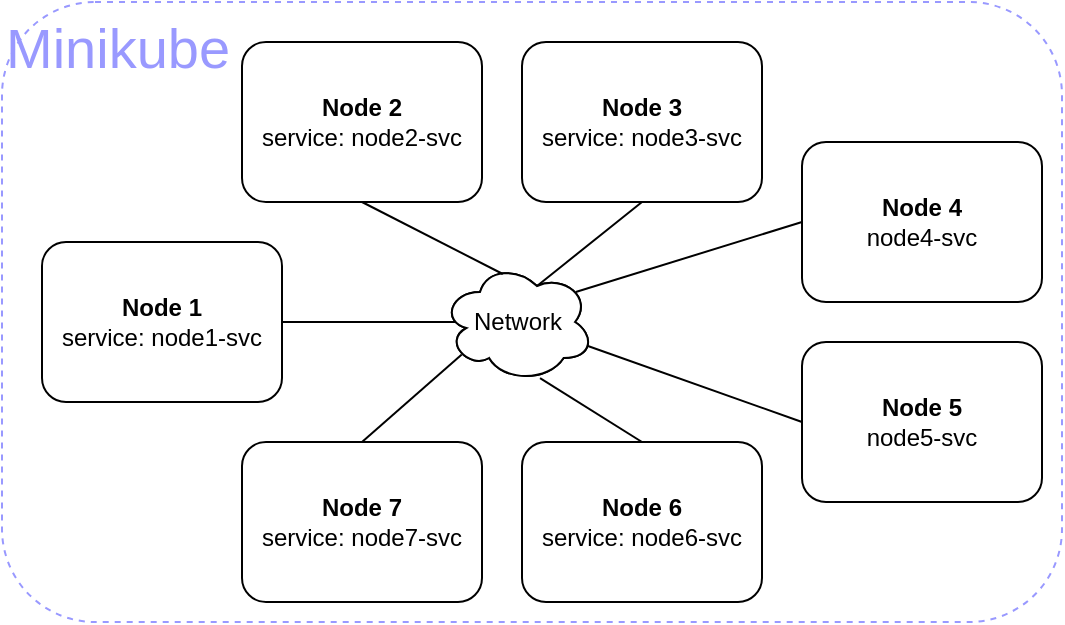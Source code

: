 <mxfile>
    <diagram id="fSJBa2DCN13VQCcSAln3" name="Topology">
        <mxGraphModel dx="1518" dy="759" grid="1" gridSize="10" guides="1" tooltips="1" connect="1" arrows="1" fold="1" page="1" pageScale="1" pageWidth="827" pageHeight="1169" math="0" shadow="0">
            <root>
                <mxCell id="54_8NOIj8Grn_kKXtI9w-0"/>
                <mxCell id="54_8NOIj8Grn_kKXtI9w-1" parent="54_8NOIj8Grn_kKXtI9w-0"/>
                <mxCell id="w2AGssiLiUdJvfOAzmTb-0" value="Minikube" style="rounded=1;whiteSpace=wrap;html=1;dashed=1;fontSize=28;fontColor=#9999FF;strokeColor=#9999FF;fillColor=none;align=left;horizontal=1;verticalAlign=top;" vertex="1" parent="54_8NOIj8Grn_kKXtI9w-1">
                    <mxGeometry x="100" y="100" width="530" height="310" as="geometry"/>
                </mxCell>
                <mxCell id="wMYIdSO50iKsA_OW4PoB-0" value="&lt;b&gt;Node 2&lt;/b&gt;&lt;br&gt;service: node2-svc" style="rounded=1;whiteSpace=wrap;html=1;" parent="54_8NOIj8Grn_kKXtI9w-1" vertex="1">
                    <mxGeometry x="220" y="120" width="120" height="80" as="geometry"/>
                </mxCell>
                <mxCell id="wMYIdSO50iKsA_OW4PoB-1" value="&lt;b&gt;Node 3&lt;/b&gt;&lt;br&gt;service: node3-svc" style="rounded=1;whiteSpace=wrap;html=1;" parent="54_8NOIj8Grn_kKXtI9w-1" vertex="1">
                    <mxGeometry x="360" y="120" width="120" height="80" as="geometry"/>
                </mxCell>
                <mxCell id="wMYIdSO50iKsA_OW4PoB-2" value="&lt;b&gt;Node 4&lt;br&gt;&lt;/b&gt;node4-svc" style="rounded=1;whiteSpace=wrap;html=1;" parent="54_8NOIj8Grn_kKXtI9w-1" vertex="1">
                    <mxGeometry x="500" y="170" width="120" height="80" as="geometry"/>
                </mxCell>
                <mxCell id="wMYIdSO50iKsA_OW4PoB-3" value="&lt;b&gt;Node 1&lt;/b&gt;&lt;br&gt;service: node1-svc" style="rounded=1;whiteSpace=wrap;html=1;" parent="54_8NOIj8Grn_kKXtI9w-1" vertex="1">
                    <mxGeometry x="120" y="220" width="120" height="80" as="geometry"/>
                </mxCell>
                <mxCell id="wMYIdSO50iKsA_OW4PoB-4" value="&lt;b&gt;Node 6&lt;/b&gt;&lt;br&gt;service: node6-svc" style="rounded=1;whiteSpace=wrap;html=1;" parent="54_8NOIj8Grn_kKXtI9w-1" vertex="1">
                    <mxGeometry x="360" y="320" width="120" height="80" as="geometry"/>
                </mxCell>
                <mxCell id="wMYIdSO50iKsA_OW4PoB-5" value="&lt;b&gt;Node 7&lt;/b&gt;&lt;br&gt;service: node7-svc" style="rounded=1;whiteSpace=wrap;html=1;" parent="54_8NOIj8Grn_kKXtI9w-1" vertex="1">
                    <mxGeometry x="220" y="320" width="120" height="80" as="geometry"/>
                </mxCell>
                <mxCell id="wMYIdSO50iKsA_OW4PoB-6" value="&lt;b&gt;Node 5&lt;/b&gt;&lt;br&gt;node5-svc" style="rounded=1;whiteSpace=wrap;html=1;" parent="54_8NOIj8Grn_kKXtI9w-1" vertex="1">
                    <mxGeometry x="500" y="270" width="120" height="80" as="geometry"/>
                </mxCell>
                <mxCell id="wMYIdSO50iKsA_OW4PoB-7" value="" style="endArrow=none;html=1;exitX=1;exitY=0.5;exitDx=0;exitDy=0;entryX=0.132;entryY=0.5;entryDx=0;entryDy=0;entryPerimeter=0;" parent="54_8NOIj8Grn_kKXtI9w-1" source="wMYIdSO50iKsA_OW4PoB-3" target="wMYIdSO50iKsA_OW4PoB-9" edge="1">
                    <mxGeometry width="50" height="50" relative="1" as="geometry">
                        <mxPoint x="340" y="280" as="sourcePoint"/>
                        <mxPoint x="360" y="260" as="targetPoint"/>
                    </mxGeometry>
                </mxCell>
                <mxCell id="wMYIdSO50iKsA_OW4PoB-8" value="" style="ellipse;shape=cloud;whiteSpace=wrap;html=1;" parent="54_8NOIj8Grn_kKXtI9w-1" vertex="1">
                    <mxGeometry x="320" y="230" width="76" height="60" as="geometry"/>
                </mxCell>
                <mxCell id="wMYIdSO50iKsA_OW4PoB-9" value="Network" style="ellipse;shape=cloud;whiteSpace=wrap;html=1;" parent="54_8NOIj8Grn_kKXtI9w-1" vertex="1">
                    <mxGeometry x="320" y="230" width="76" height="60" as="geometry"/>
                </mxCell>
                <mxCell id="wMYIdSO50iKsA_OW4PoB-10" value="" style="endArrow=none;html=1;exitX=0.5;exitY=1;exitDx=0;exitDy=0;entryX=0.4;entryY=0.1;entryDx=0;entryDy=0;entryPerimeter=0;" parent="54_8NOIj8Grn_kKXtI9w-1" source="wMYIdSO50iKsA_OW4PoB-0" target="wMYIdSO50iKsA_OW4PoB-9" edge="1">
                    <mxGeometry width="50" height="50" relative="1" as="geometry">
                        <mxPoint x="220" y="270" as="sourcePoint"/>
                        <mxPoint x="340.032" y="270" as="targetPoint"/>
                    </mxGeometry>
                </mxCell>
                <mxCell id="wMYIdSO50iKsA_OW4PoB-11" value="" style="endArrow=none;html=1;exitX=0.5;exitY=1;exitDx=0;exitDy=0;entryX=0.625;entryY=0.2;entryDx=0;entryDy=0;entryPerimeter=0;" parent="54_8NOIj8Grn_kKXtI9w-1" source="wMYIdSO50iKsA_OW4PoB-1" target="wMYIdSO50iKsA_OW4PoB-9" edge="1">
                    <mxGeometry width="50" height="50" relative="1" as="geometry">
                        <mxPoint x="290" y="210" as="sourcePoint"/>
                        <mxPoint x="360.4" y="246" as="targetPoint"/>
                    </mxGeometry>
                </mxCell>
                <mxCell id="wMYIdSO50iKsA_OW4PoB-12" value="" style="endArrow=none;html=1;exitX=0;exitY=0.5;exitDx=0;exitDy=0;entryX=0.88;entryY=0.25;entryDx=0;entryDy=0;entryPerimeter=0;" parent="54_8NOIj8Grn_kKXtI9w-1" source="wMYIdSO50iKsA_OW4PoB-2" target="wMYIdSO50iKsA_OW4PoB-9" edge="1">
                    <mxGeometry width="50" height="50" relative="1" as="geometry">
                        <mxPoint x="300" y="220" as="sourcePoint"/>
                        <mxPoint x="370.4" y="256" as="targetPoint"/>
                    </mxGeometry>
                </mxCell>
                <mxCell id="wMYIdSO50iKsA_OW4PoB-13" value="" style="endArrow=none;html=1;exitX=0.96;exitY=0.7;exitDx=0;exitDy=0;entryX=0;entryY=0.5;entryDx=0;entryDy=0;exitPerimeter=0;" parent="54_8NOIj8Grn_kKXtI9w-1" source="wMYIdSO50iKsA_OW4PoB-9" target="wMYIdSO50iKsA_OW4PoB-6" edge="1">
                    <mxGeometry width="50" height="50" relative="1" as="geometry">
                        <mxPoint x="310" y="230" as="sourcePoint"/>
                        <mxPoint x="380.4" y="266" as="targetPoint"/>
                    </mxGeometry>
                </mxCell>
                <mxCell id="wMYIdSO50iKsA_OW4PoB-14" value="" style="endArrow=none;html=1;exitX=0.645;exitY=0.967;exitDx=0;exitDy=0;entryX=0.5;entryY=0;entryDx=0;entryDy=0;exitPerimeter=0;" parent="54_8NOIj8Grn_kKXtI9w-1" source="wMYIdSO50iKsA_OW4PoB-9" target="wMYIdSO50iKsA_OW4PoB-4" edge="1">
                    <mxGeometry width="50" height="50" relative="1" as="geometry">
                        <mxPoint x="320" y="240" as="sourcePoint"/>
                        <mxPoint x="390.4" y="276" as="targetPoint"/>
                    </mxGeometry>
                </mxCell>
                <mxCell id="wMYIdSO50iKsA_OW4PoB-15" value="" style="endArrow=none;html=1;exitX=0.5;exitY=0;exitDx=0;exitDy=0;entryX=0.13;entryY=0.77;entryDx=0;entryDy=0;entryPerimeter=0;" parent="54_8NOIj8Grn_kKXtI9w-1" source="wMYIdSO50iKsA_OW4PoB-5" target="wMYIdSO50iKsA_OW4PoB-9" edge="1">
                    <mxGeometry width="50" height="50" relative="1" as="geometry">
                        <mxPoint x="330" y="250" as="sourcePoint"/>
                        <mxPoint x="400.4" y="286" as="targetPoint"/>
                    </mxGeometry>
                </mxCell>
            </root>
        </mxGraphModel>
    </diagram>
    <diagram id="ZVVcoNiWdb-AS37DR1mb" name="sd-bully-algorithm">
        <mxGraphModel dx="1265" dy="633" grid="1" gridSize="10" guides="1" tooltips="1" connect="1" arrows="1" fold="1" page="1" pageScale="1" pageWidth="827" pageHeight="1169" math="0" shadow="0">
            <root>
                <mxCell id="tVD1N4Qqr4z1z97VaCkm-0"/>
                <mxCell id="tVD1N4Qqr4z1z97VaCkm-1" parent="tVD1N4Qqr4z1z97VaCkm-0"/>
                <mxCell id="wWLBKbG6VyMi7MR1NPG4-32" value="" style="rounded=0;whiteSpace=wrap;html=1;dashed=1;fillColor=none;strokeColor=#80FF00;" vertex="1" parent="tVD1N4Qqr4z1z97VaCkm-1">
                    <mxGeometry x="60" y="220" width="389" height="480" as="geometry"/>
                </mxCell>
                <mxCell id="wWLBKbG6VyMi7MR1NPG4-33" value="" style="rounded=0;whiteSpace=wrap;html=1;dashed=1;fillColor=none;strokeColor=#FF0000;" vertex="1" parent="tVD1N4Qqr4z1z97VaCkm-1">
                    <mxGeometry x="60" y="710" width="389" height="100" as="geometry"/>
                </mxCell>
                <mxCell id="Q5o3ROMhiJqNU9JtYwvV-1" value=":Node 1" style="shape=umlLifeline;perimeter=lifelinePerimeter;whiteSpace=wrap;html=1;container=1;collapsible=0;recursiveResize=0;outlineConnect=0;" parent="tVD1N4Qqr4z1z97VaCkm-1" vertex="1">
                    <mxGeometry x="60" y="160" width="120" height="660" as="geometry"/>
                </mxCell>
                <mxCell id="Q5o3ROMhiJqNU9JtYwvV-6" value="state:&amp;nbsp; normal" style="text;html=1;strokeColor=none;fillColor=none;align=center;verticalAlign=middle;whiteSpace=wrap;rounded=0;" parent="Q5o3ROMhiJqNU9JtYwvV-1" vertex="1">
                    <mxGeometry x="20" y="60" width="90" height="30" as="geometry"/>
                </mxCell>
                <mxCell id="Q5o3ROMhiJqNU9JtYwvV-17" value="" style="endArrow=classic;html=1;" parent="Q5o3ROMhiJqNU9JtYwvV-1" edge="1">
                    <mxGeometry width="50" height="50" relative="1" as="geometry">
                        <mxPoint x="60" y="168" as="sourcePoint"/>
                        <mxPoint x="189.5" y="168" as="targetPoint"/>
                    </mxGeometry>
                </mxCell>
                <mxCell id="Q5o3ROMhiJqNU9JtYwvV-18" value="Election" style="edgeLabel;html=1;align=center;verticalAlign=middle;resizable=0;points=[];" parent="Q5o3ROMhiJqNU9JtYwvV-17" vertex="1" connectable="0">
                    <mxGeometry x="-0.45" y="-2" relative="1" as="geometry">
                        <mxPoint x="29" y="-9" as="offset"/>
                    </mxGeometry>
                </mxCell>
                <mxCell id="wWLBKbG6VyMi7MR1NPG4-25" value="state:&amp;nbsp; reorganizing" style="text;html=1;strokeColor=none;fillColor=none;align=center;verticalAlign=middle;whiteSpace=wrap;rounded=0;" vertex="1" parent="Q5o3ROMhiJqNU9JtYwvV-1">
                    <mxGeometry x="22" y="425" width="110" height="30" as="geometry"/>
                </mxCell>
                <mxCell id="wWLBKbG6VyMi7MR1NPG4-30" value="" style="endArrow=classic;html=1;" edge="1" parent="Q5o3ROMhiJqNU9JtYwvV-1">
                    <mxGeometry width="50" height="50" relative="1" as="geometry">
                        <mxPoint x="60" y="566.0" as="sourcePoint"/>
                        <mxPoint x="329.5" y="566" as="targetPoint"/>
                    </mxGeometry>
                </mxCell>
                <mxCell id="wWLBKbG6VyMi7MR1NPG4-31" value="AreYouThere" style="edgeLabel;html=1;align=center;verticalAlign=middle;resizable=0;points=[];" vertex="1" connectable="0" parent="wWLBKbG6VyMi7MR1NPG4-30">
                    <mxGeometry x="-0.45" y="-2" relative="1" as="geometry">
                        <mxPoint x="60" y="-9" as="offset"/>
                    </mxGeometry>
                </mxCell>
                <mxCell id="Q5o3ROMhiJqNU9JtYwvV-2" value=":Node 2" style="shape=umlLifeline;perimeter=lifelinePerimeter;whiteSpace=wrap;html=1;container=1;collapsible=0;recursiveResize=0;outlineConnect=0;" parent="tVD1N4Qqr4z1z97VaCkm-1" vertex="1">
                    <mxGeometry x="200" y="160" width="107.5" height="660" as="geometry"/>
                </mxCell>
                <mxCell id="Q5o3ROMhiJqNU9JtYwvV-7" value="state:&amp;nbsp; normal" style="text;html=1;strokeColor=none;fillColor=none;align=center;verticalAlign=middle;whiteSpace=wrap;rounded=0;" parent="Q5o3ROMhiJqNU9JtYwvV-2" vertex="1">
                    <mxGeometry x="5" y="60" width="90" height="30" as="geometry"/>
                </mxCell>
                <mxCell id="Q5o3ROMhiJqNU9JtYwvV-21" value="" style="endArrow=classic;html=1;" parent="Q5o3ROMhiJqNU9JtYwvV-2" edge="1">
                    <mxGeometry width="50" height="50" relative="1" as="geometry">
                        <mxPoint x="50" y="187" as="sourcePoint"/>
                        <mxPoint x="189.5" y="187" as="targetPoint"/>
                    </mxGeometry>
                </mxCell>
                <mxCell id="Q5o3ROMhiJqNU9JtYwvV-22" value="AreYouThere" style="edgeLabel;html=1;align=center;verticalAlign=middle;resizable=0;points=[];" parent="Q5o3ROMhiJqNU9JtYwvV-21" vertex="1" connectable="0">
                    <mxGeometry x="-0.45" y="-2" relative="1" as="geometry">
                        <mxPoint x="29" y="-9" as="offset"/>
                    </mxGeometry>
                </mxCell>
                <mxCell id="wWLBKbG6VyMi7MR1NPG4-0" value="" style="endArrow=none;html=1;startArrow=classic;startFill=1;" edge="1" parent="Q5o3ROMhiJqNU9JtYwvV-2">
                    <mxGeometry width="50" height="50" relative="1" as="geometry">
                        <mxPoint x="-80.19" y="339.0" as="sourcePoint"/>
                        <mxPoint x="191.5" y="339.0" as="targetPoint"/>
                    </mxGeometry>
                </mxCell>
                <mxCell id="wWLBKbG6VyMi7MR1NPG4-1" value="halt" style="edgeLabel;html=1;align=center;verticalAlign=middle;resizable=0;points=[];" vertex="1" connectable="0" parent="wWLBKbG6VyMi7MR1NPG4-0">
                    <mxGeometry x="-0.364" y="-1" relative="1" as="geometry">
                        <mxPoint x="43" y="-12" as="offset"/>
                    </mxGeometry>
                </mxCell>
                <mxCell id="wWLBKbG6VyMi7MR1NPG4-24" value="state:&amp;nbsp; reorganizing" style="text;html=1;strokeColor=none;fillColor=none;align=center;verticalAlign=middle;whiteSpace=wrap;rounded=0;" vertex="1" parent="Q5o3ROMhiJqNU9JtYwvV-2">
                    <mxGeometry x="-5" y="425" width="110" height="30" as="geometry"/>
                </mxCell>
                <mxCell id="wWLBKbG6VyMi7MR1NPG4-28" value="state:&amp;nbsp; normal" style="text;html=1;strokeColor=none;fillColor=none;align=center;verticalAlign=middle;whiteSpace=wrap;rounded=0;" vertex="1" parent="Q5o3ROMhiJqNU9JtYwvV-2">
                    <mxGeometry x="-2.5" y="510" width="110" height="30" as="geometry"/>
                </mxCell>
                <mxCell id="Q5o3ROMhiJqNU9JtYwvV-3" value=":Node 3" style="shape=umlLifeline;perimeter=lifelinePerimeter;whiteSpace=wrap;html=1;container=1;collapsible=0;recursiveResize=0;outlineConnect=0;" parent="tVD1N4Qqr4z1z97VaCkm-1" vertex="1">
                    <mxGeometry x="340" y="160" width="100" height="660" as="geometry"/>
                </mxCell>
                <mxCell id="Q5o3ROMhiJqNU9JtYwvV-8" value="state:&amp;nbsp; normal" style="text;html=1;strokeColor=none;fillColor=none;align=center;verticalAlign=middle;whiteSpace=wrap;rounded=0;" parent="Q5o3ROMhiJqNU9JtYwvV-3" vertex="1">
                    <mxGeometry y="60" width="90" height="30" as="geometry"/>
                </mxCell>
                <mxCell id="Q5o3ROMhiJqNU9JtYwvV-30" value="state:&amp;nbsp; election" style="text;html=1;strokeColor=none;fillColor=none;align=center;verticalAlign=middle;whiteSpace=wrap;rounded=0;" parent="Q5o3ROMhiJqNU9JtYwvV-3" vertex="1">
                    <mxGeometry y="240" width="90" height="30" as="geometry"/>
                </mxCell>
                <mxCell id="wWLBKbG6VyMi7MR1NPG4-29" value="state:&amp;nbsp; normal" style="text;html=1;strokeColor=none;fillColor=none;align=center;verticalAlign=middle;whiteSpace=wrap;rounded=0;" vertex="1" parent="Q5o3ROMhiJqNU9JtYwvV-3">
                    <mxGeometry x="-10" y="510" width="110" height="30" as="geometry"/>
                </mxCell>
                <mxCell id="Q5o3ROMhiJqNU9JtYwvV-4" value="" style="endArrow=classic;html=1;" parent="tVD1N4Qqr4z1z97VaCkm-1" edge="1">
                    <mxGeometry width="50" height="50" relative="1" as="geometry">
                        <mxPoint x="120" y="277" as="sourcePoint"/>
                        <mxPoint x="249.5" y="277" as="targetPoint"/>
                    </mxGeometry>
                </mxCell>
                <mxCell id="Q5o3ROMhiJqNU9JtYwvV-9" value="AreYouThere" style="edgeLabel;html=1;align=center;verticalAlign=middle;resizable=0;points=[];" parent="Q5o3ROMhiJqNU9JtYwvV-4" vertex="1" connectable="0">
                    <mxGeometry x="-0.45" y="-2" relative="1" as="geometry">
                        <mxPoint x="29" y="-9" as="offset"/>
                    </mxGeometry>
                </mxCell>
                <mxCell id="Q5o3ROMhiJqNU9JtYwvV-11" value="" style="endArrow=none;dashed=1;html=1;startArrow=classic;startFill=1;" parent="tVD1N4Qqr4z1z97VaCkm-1" edge="1">
                    <mxGeometry width="50" height="50" relative="1" as="geometry">
                        <mxPoint x="120" y="301" as="sourcePoint"/>
                        <mxPoint x="250" y="301" as="targetPoint"/>
                    </mxGeometry>
                </mxCell>
                <mxCell id="Q5o3ROMhiJqNU9JtYwvV-12" value=": 200" style="edgeLabel;html=1;align=center;verticalAlign=middle;resizable=0;points=[];" parent="Q5o3ROMhiJqNU9JtYwvV-11" vertex="1" connectable="0">
                    <mxGeometry x="-0.364" y="-1" relative="1" as="geometry">
                        <mxPoint x="23" y="-12" as="offset"/>
                    </mxGeometry>
                </mxCell>
                <mxCell id="Q5o3ROMhiJqNU9JtYwvV-26" value="" style="endArrow=none;dashed=1;html=1;startArrow=classic;startFill=1;" parent="tVD1N4Qqr4z1z97VaCkm-1" target="Q5o3ROMhiJqNU9JtYwvV-3" edge="1">
                    <mxGeometry width="50" height="50" relative="1" as="geometry">
                        <mxPoint x="248" y="370" as="sourcePoint"/>
                        <mxPoint x="378" y="370" as="targetPoint"/>
                    </mxGeometry>
                </mxCell>
                <mxCell id="Q5o3ROMhiJqNU9JtYwvV-27" value=": 200" style="edgeLabel;html=1;align=center;verticalAlign=middle;resizable=0;points=[];" parent="Q5o3ROMhiJqNU9JtYwvV-26" vertex="1" connectable="0">
                    <mxGeometry x="-0.364" y="-1" relative="1" as="geometry">
                        <mxPoint x="23" y="-12" as="offset"/>
                    </mxGeometry>
                </mxCell>
                <mxCell id="Q5o3ROMhiJqNU9JtYwvV-28" value="" style="endArrow=classic;html=1;" parent="tVD1N4Qqr4z1z97VaCkm-1" edge="1">
                    <mxGeometry width="50" height="50" relative="1" as="geometry">
                        <mxPoint x="251" y="390" as="sourcePoint"/>
                        <mxPoint x="390.5" y="390" as="targetPoint"/>
                    </mxGeometry>
                </mxCell>
                <mxCell id="Q5o3ROMhiJqNU9JtYwvV-29" value="Election" style="edgeLabel;html=1;align=center;verticalAlign=middle;resizable=0;points=[];" parent="Q5o3ROMhiJqNU9JtYwvV-28" vertex="1" connectable="0">
                    <mxGeometry x="-0.45" y="-2" relative="1" as="geometry">
                        <mxPoint x="29" y="-9" as="offset"/>
                    </mxGeometry>
                </mxCell>
                <mxCell id="Q5o3ROMhiJqNU9JtYwvV-31" value="" style="endArrow=none;html=1;startArrow=classic;startFill=1;" parent="tVD1N4Qqr4z1z97VaCkm-1" edge="1">
                    <mxGeometry width="50" height="50" relative="1" as="geometry">
                        <mxPoint x="249" y="443" as="sourcePoint"/>
                        <mxPoint x="390.5" y="443" as="targetPoint"/>
                    </mxGeometry>
                </mxCell>
                <mxCell id="Q5o3ROMhiJqNU9JtYwvV-32" value="halt" style="edgeLabel;html=1;align=center;verticalAlign=middle;resizable=0;points=[];" parent="Q5o3ROMhiJqNU9JtYwvV-31" vertex="1" connectable="0">
                    <mxGeometry x="-0.364" y="-1" relative="1" as="geometry">
                        <mxPoint x="23" y="-12" as="offset"/>
                    </mxGeometry>
                </mxCell>
                <mxCell id="wWLBKbG6VyMi7MR1NPG4-2" value="state:&amp;nbsp; election" style="text;html=1;strokeColor=none;fillColor=none;align=center;verticalAlign=middle;whiteSpace=wrap;rounded=0;" vertex="1" parent="tVD1N4Qqr4z1z97VaCkm-1">
                    <mxGeometry x="205" y="448" width="90" height="30" as="geometry"/>
                </mxCell>
                <mxCell id="wWLBKbG6VyMi7MR1NPG4-3" value="state:&amp;nbsp; election" style="text;html=1;strokeColor=none;fillColor=none;align=center;verticalAlign=middle;whiteSpace=wrap;rounded=0;" vertex="1" parent="tVD1N4Qqr4z1z97VaCkm-1">
                    <mxGeometry x="81" y="505" width="90" height="30" as="geometry"/>
                </mxCell>
                <mxCell id="wWLBKbG6VyMi7MR1NPG4-4" value="state:&amp;nbsp; reorganizing" style="text;html=1;strokeColor=none;fillColor=none;align=center;verticalAlign=middle;whiteSpace=wrap;rounded=0;" vertex="1" parent="tVD1N4Qqr4z1z97VaCkm-1">
                    <mxGeometry x="339" y="503" width="110" height="30" as="geometry"/>
                </mxCell>
                <mxCell id="wWLBKbG6VyMi7MR1NPG4-16" value="" style="endArrow=none;html=1;startArrow=classic;startFill=1;" edge="1" parent="tVD1N4Qqr4z1z97VaCkm-1">
                    <mxGeometry width="50" height="50" relative="1" as="geometry">
                        <mxPoint x="248" y="550.0" as="sourcePoint"/>
                        <mxPoint x="389.5" y="550.0" as="targetPoint"/>
                    </mxGeometry>
                </mxCell>
                <mxCell id="wWLBKbG6VyMi7MR1NPG4-17" value="NewCoordinator" style="edgeLabel;html=1;align=center;verticalAlign=middle;resizable=0;points=[];" vertex="1" connectable="0" parent="wWLBKbG6VyMi7MR1NPG4-16">
                    <mxGeometry x="-0.364" y="-1" relative="1" as="geometry">
                        <mxPoint x="23" y="-12" as="offset"/>
                    </mxGeometry>
                </mxCell>
                <mxCell id="wWLBKbG6VyMi7MR1NPG4-18" value="" style="endArrow=none;html=1;startArrow=classic;startFill=1;" edge="1" parent="tVD1N4Qqr4z1z97VaCkm-1">
                    <mxGeometry width="50" height="50" relative="1" as="geometry">
                        <mxPoint x="120.81" y="578.0" as="sourcePoint"/>
                        <mxPoint x="392.5" y="578.0" as="targetPoint"/>
                    </mxGeometry>
                </mxCell>
                <mxCell id="wWLBKbG6VyMi7MR1NPG4-19" value="NewCoordinator" style="edgeLabel;html=1;align=center;verticalAlign=middle;resizable=0;points=[];" vertex="1" connectable="0" parent="wWLBKbG6VyMi7MR1NPG4-18">
                    <mxGeometry x="-0.364" y="-1" relative="1" as="geometry">
                        <mxPoint x="43" y="-12" as="offset"/>
                    </mxGeometry>
                </mxCell>
                <mxCell id="wWLBKbG6VyMi7MR1NPG4-20" value="" style="endArrow=none;html=1;startArrow=classic;startFill=1;" edge="1" parent="tVD1N4Qqr4z1z97VaCkm-1">
                    <mxGeometry width="50" height="50" relative="1" as="geometry">
                        <mxPoint x="247.19" y="632" as="sourcePoint"/>
                        <mxPoint x="388.69" y="632" as="targetPoint"/>
                    </mxGeometry>
                </mxCell>
                <mxCell id="wWLBKbG6VyMi7MR1NPG4-21" value="ready" style="edgeLabel;html=1;align=center;verticalAlign=middle;resizable=0;points=[];" vertex="1" connectable="0" parent="wWLBKbG6VyMi7MR1NPG4-20">
                    <mxGeometry x="-0.364" y="-1" relative="1" as="geometry">
                        <mxPoint x="23" y="-12" as="offset"/>
                    </mxGeometry>
                </mxCell>
                <mxCell id="wWLBKbG6VyMi7MR1NPG4-22" value="" style="endArrow=none;html=1;startArrow=classic;startFill=1;" edge="1" parent="tVD1N4Qqr4z1z97VaCkm-1">
                    <mxGeometry width="50" height="50" relative="1" as="geometry">
                        <mxPoint x="120.0" y="660" as="sourcePoint"/>
                        <mxPoint x="391.69" y="660" as="targetPoint"/>
                    </mxGeometry>
                </mxCell>
                <mxCell id="wWLBKbG6VyMi7MR1NPG4-23" value="ready" style="edgeLabel;html=1;align=center;verticalAlign=middle;resizable=0;points=[];" vertex="1" connectable="0" parent="wWLBKbG6VyMi7MR1NPG4-22">
                    <mxGeometry x="-0.364" y="-1" relative="1" as="geometry">
                        <mxPoint x="43" y="-12" as="offset"/>
                    </mxGeometry>
                </mxCell>
                <mxCell id="wWLBKbG6VyMi7MR1NPG4-26" value="state:&amp;nbsp; normal" style="text;html=1;strokeColor=none;fillColor=none;align=center;verticalAlign=middle;whiteSpace=wrap;rounded=0;" vertex="1" parent="tVD1N4Qqr4z1z97VaCkm-1">
                    <mxGeometry x="72" y="670" width="110" height="30" as="geometry"/>
                </mxCell>
                <mxCell id="wWLBKbG6VyMi7MR1NPG4-34" value="" style="endArrow=none;dashed=1;html=1;startArrow=classic;startFill=1;" edge="1" parent="tVD1N4Qqr4z1z97VaCkm-1">
                    <mxGeometry width="50" height="50" relative="1" as="geometry">
                        <mxPoint x="121" y="749" as="sourcePoint"/>
                        <mxPoint x="389.5" y="749" as="targetPoint"/>
                    </mxGeometry>
                </mxCell>
                <mxCell id="wWLBKbG6VyMi7MR1NPG4-35" value=": 200" style="edgeLabel;html=1;align=center;verticalAlign=middle;resizable=0;points=[];" vertex="1" connectable="0" parent="wWLBKbG6VyMi7MR1NPG4-34">
                    <mxGeometry x="-0.364" y="-1" relative="1" as="geometry">
                        <mxPoint x="43" y="-11" as="offset"/>
                    </mxGeometry>
                </mxCell>
                <mxCell id="wWLBKbG6VyMi7MR1NPG4-36" value="" style="endArrow=classic;html=1;" edge="1" parent="tVD1N4Qqr4z1z97VaCkm-1">
                    <mxGeometry width="50" height="50" relative="1" as="geometry">
                        <mxPoint x="122" y="769" as="sourcePoint"/>
                        <mxPoint x="391.5" y="769" as="targetPoint"/>
                    </mxGeometry>
                </mxCell>
                <mxCell id="wWLBKbG6VyMi7MR1NPG4-37" value="Election" style="edgeLabel;html=1;align=center;verticalAlign=middle;resizable=0;points=[];" vertex="1" connectable="0" parent="wWLBKbG6VyMi7MR1NPG4-36">
                    <mxGeometry x="-0.45" y="-2" relative="1" as="geometry">
                        <mxPoint x="60" y="-9" as="offset"/>
                    </mxGeometry>
                </mxCell>
                <mxCell id="wWLBKbG6VyMi7MR1NPG4-38" value="&lt;font color=&quot;#cc0000&quot; size=&quot;1&quot;&gt;&lt;b style=&quot;font-size: 28px&quot;&gt;...&lt;/b&gt;&lt;/font&gt;" style="text;html=1;strokeColor=none;fillColor=none;align=center;verticalAlign=middle;whiteSpace=wrap;rounded=0;dashed=1;" vertex="1" parent="tVD1N4Qqr4z1z97VaCkm-1">
                    <mxGeometry x="224.5" y="770" width="60" height="30" as="geometry"/>
                </mxCell>
            </root>
        </mxGraphModel>
    </diagram>
    <diagram id="AnZ576mbxlsEy8LN79hI" name="extended-bully-algorithm">
        <mxGraphModel dx="1518" dy="759" grid="1" gridSize="10" guides="1" tooltips="1" connect="1" arrows="1" fold="1" page="1" pageScale="1" pageWidth="827" pageHeight="1169" math="0" shadow="0">
            <root>
                <mxCell id="i4y8dqKGQGeBQtjlfL8C-0"/>
                <mxCell id="i4y8dqKGQGeBQtjlfL8C-1" parent="i4y8dqKGQGeBQtjlfL8C-0"/>
                <mxCell id="i4y8dqKGQGeBQtjlfL8C-4" value=":Node 1" style="shape=umlLifeline;perimeter=lifelinePerimeter;whiteSpace=wrap;html=1;container=1;collapsible=0;recursiveResize=0;outlineConnect=0;" vertex="1" parent="i4y8dqKGQGeBQtjlfL8C-1">
                    <mxGeometry x="60" y="160" width="120" height="350" as="geometry"/>
                </mxCell>
                <mxCell id="i4y8dqKGQGeBQtjlfL8C-5" value="electionFlag: true" style="text;html=1;strokeColor=none;fillColor=none;align=center;verticalAlign=middle;whiteSpace=wrap;rounded=0;" vertex="1" parent="i4y8dqKGQGeBQtjlfL8C-4">
                    <mxGeometry x="10" y="59" width="100" height="30" as="geometry"/>
                </mxCell>
                <mxCell id="i4y8dqKGQGeBQtjlfL8C-11" value=":Node 2" style="shape=umlLifeline;perimeter=lifelinePerimeter;whiteSpace=wrap;html=1;container=1;collapsible=0;recursiveResize=0;outlineConnect=0;" vertex="1" parent="i4y8dqKGQGeBQtjlfL8C-1">
                    <mxGeometry x="200" y="160" width="107.5" height="350" as="geometry"/>
                </mxCell>
                <mxCell id="i4y8dqKGQGeBQtjlfL8C-13" value="" style="endArrow=classic;html=1;" edge="1" parent="i4y8dqKGQGeBQtjlfL8C-11">
                    <mxGeometry width="50" height="50" relative="1" as="geometry">
                        <mxPoint x="-80.5" y="163" as="sourcePoint"/>
                        <mxPoint x="189.5" y="163" as="targetPoint"/>
                    </mxGeometry>
                </mxCell>
                <mxCell id="i4y8dqKGQGeBQtjlfL8C-14" value="startElection" style="edgeLabel;html=1;align=center;verticalAlign=middle;resizable=0;points=[];" vertex="1" connectable="0" parent="i4y8dqKGQGeBQtjlfL8C-13">
                    <mxGeometry x="-0.45" y="-2" relative="1" as="geometry">
                        <mxPoint x="62" y="-9" as="offset"/>
                    </mxGeometry>
                </mxCell>
                <mxCell id="i4y8dqKGQGeBQtjlfL8C-50" value="electionFlag: false" style="text;html=1;strokeColor=none;fillColor=none;align=center;verticalAlign=middle;whiteSpace=wrap;rounded=0;" vertex="1" parent="i4y8dqKGQGeBQtjlfL8C-11">
                    <mxGeometry x="7.5" y="60" width="100" height="30" as="geometry"/>
                </mxCell>
                <mxCell id="i4y8dqKGQGeBQtjlfL8C-19" value=":Node 3" style="shape=umlLifeline;perimeter=lifelinePerimeter;whiteSpace=wrap;html=1;container=1;collapsible=0;recursiveResize=0;outlineConnect=0;" vertex="1" parent="i4y8dqKGQGeBQtjlfL8C-1">
                    <mxGeometry x="340" y="160" width="100" height="350" as="geometry"/>
                </mxCell>
                <mxCell id="i4y8dqKGQGeBQtjlfL8C-51" value="electionFlag: false" style="text;html=1;strokeColor=none;fillColor=none;align=center;verticalAlign=middle;whiteSpace=wrap;rounded=0;" vertex="1" parent="i4y8dqKGQGeBQtjlfL8C-19">
                    <mxGeometry y="60" width="100" height="30" as="geometry"/>
                </mxCell>
                <mxCell id="i4y8dqKGQGeBQtjlfL8C-23" value="" style="endArrow=classic;html=1;" edge="1" parent="i4y8dqKGQGeBQtjlfL8C-1">
                    <mxGeometry width="50" height="50" relative="1" as="geometry">
                        <mxPoint x="120" y="277" as="sourcePoint"/>
                        <mxPoint x="249.5" y="277" as="targetPoint"/>
                    </mxGeometry>
                </mxCell>
                <mxCell id="i4y8dqKGQGeBQtjlfL8C-24" value="startElection" style="edgeLabel;html=1;align=center;verticalAlign=middle;resizable=0;points=[];" vertex="1" connectable="0" parent="i4y8dqKGQGeBQtjlfL8C-23">
                    <mxGeometry x="-0.45" y="-2" relative="1" as="geometry">
                        <mxPoint x="29" y="-9" as="offset"/>
                    </mxGeometry>
                </mxCell>
                <mxCell id="i4y8dqKGQGeBQtjlfL8C-25" value="" style="endArrow=none;dashed=1;html=1;startArrow=classic;startFill=1;" edge="1" parent="i4y8dqKGQGeBQtjlfL8C-1">
                    <mxGeometry width="50" height="50" relative="1" as="geometry">
                        <mxPoint x="120" y="301" as="sourcePoint"/>
                        <mxPoint x="250" y="301" as="targetPoint"/>
                    </mxGeometry>
                </mxCell>
                <mxCell id="i4y8dqKGQGeBQtjlfL8C-26" value=": 200" style="edgeLabel;html=1;align=center;verticalAlign=middle;resizable=0;points=[];" vertex="1" connectable="0" parent="i4y8dqKGQGeBQtjlfL8C-25">
                    <mxGeometry x="-0.364" y="-1" relative="1" as="geometry">
                        <mxPoint x="23" y="-12" as="offset"/>
                    </mxGeometry>
                </mxCell>
                <mxCell id="i4y8dqKGQGeBQtjlfL8C-27" value="" style="endArrow=none;dashed=1;html=1;startArrow=classic;startFill=1;" edge="1" parent="i4y8dqKGQGeBQtjlfL8C-1">
                    <mxGeometry width="50" height="50" relative="1" as="geometry">
                        <mxPoint x="119.5" y="349" as="sourcePoint"/>
                        <mxPoint x="389.5" y="349" as="targetPoint"/>
                    </mxGeometry>
                </mxCell>
                <mxCell id="i4y8dqKGQGeBQtjlfL8C-28" value=": 200" style="edgeLabel;html=1;align=center;verticalAlign=middle;resizable=0;points=[];" vertex="1" connectable="0" parent="i4y8dqKGQGeBQtjlfL8C-27">
                    <mxGeometry x="-0.364" y="-1" relative="1" as="geometry">
                        <mxPoint x="23" y="-12" as="offset"/>
                    </mxGeometry>
                </mxCell>
                <mxCell id="i4y8dqKGQGeBQtjlfL8C-36" value="" style="endArrow=none;html=1;startArrow=classic;startFill=1;" edge="1" parent="i4y8dqKGQGeBQtjlfL8C-1">
                    <mxGeometry width="50" height="50" relative="1" as="geometry">
                        <mxPoint x="249" y="434" as="sourcePoint"/>
                        <mxPoint x="390.5" y="434" as="targetPoint"/>
                    </mxGeometry>
                </mxCell>
                <mxCell id="i4y8dqKGQGeBQtjlfL8C-37" value="NewCoordinator" style="edgeLabel;html=1;align=center;verticalAlign=middle;resizable=0;points=[];" vertex="1" connectable="0" parent="i4y8dqKGQGeBQtjlfL8C-36">
                    <mxGeometry x="-0.364" y="-1" relative="1" as="geometry">
                        <mxPoint x="23" y="-12" as="offset"/>
                    </mxGeometry>
                </mxCell>
                <mxCell id="i4y8dqKGQGeBQtjlfL8C-38" value="" style="endArrow=none;html=1;startArrow=classic;startFill=1;" edge="1" parent="i4y8dqKGQGeBQtjlfL8C-1">
                    <mxGeometry width="50" height="50" relative="1" as="geometry">
                        <mxPoint x="121.81" y="462" as="sourcePoint"/>
                        <mxPoint x="393.5" y="462" as="targetPoint"/>
                    </mxGeometry>
                </mxCell>
                <mxCell id="i4y8dqKGQGeBQtjlfL8C-39" value="NewCoordinator" style="edgeLabel;html=1;align=center;verticalAlign=middle;resizable=0;points=[];" vertex="1" connectable="0" parent="i4y8dqKGQGeBQtjlfL8C-38">
                    <mxGeometry x="-0.364" y="-1" relative="1" as="geometry">
                        <mxPoint x="43" y="-12" as="offset"/>
                    </mxGeometry>
                </mxCell>
                <mxCell id="i4y8dqKGQGeBQtjlfL8C-54" value="" style="endArrow=classic;html=1;" edge="1" parent="i4y8dqKGQGeBQtjlfL8C-1">
                    <mxGeometry width="50" height="50" relative="1" as="geometry">
                        <mxPoint x="120.5" y="406" as="sourcePoint"/>
                        <mxPoint x="390.5" y="406" as="targetPoint"/>
                    </mxGeometry>
                </mxCell>
                <mxCell id="i4y8dqKGQGeBQtjlfL8C-55" value="takeOver" style="edgeLabel;html=1;align=center;verticalAlign=middle;resizable=0;points=[];" vertex="1" connectable="0" parent="i4y8dqKGQGeBQtjlfL8C-54">
                    <mxGeometry x="-0.45" y="-2" relative="1" as="geometry">
                        <mxPoint x="57" y="-9" as="offset"/>
                    </mxGeometry>
                </mxCell>
                <mxCell id="i4y8dqKGQGeBQtjlfL8C-56" value="electionFlag: true" style="text;html=1;strokeColor=none;fillColor=none;align=center;verticalAlign=middle;whiteSpace=wrap;rounded=0;" vertex="1" parent="i4y8dqKGQGeBQtjlfL8C-1">
                    <mxGeometry x="347" y="360" width="100" height="30" as="geometry"/>
                </mxCell>
                <mxCell id="i4y8dqKGQGeBQtjlfL8C-57" value="electionFlag: true" style="text;html=1;strokeColor=none;fillColor=none;align=center;verticalAlign=middle;whiteSpace=wrap;rounded=0;" vertex="1" parent="i4y8dqKGQGeBQtjlfL8C-1">
                    <mxGeometry x="207.5" y="360" width="100" height="30" as="geometry"/>
                </mxCell>
                <mxCell id="i4y8dqKGQGeBQtjlfL8C-58" value="electionFlag: false" style="text;html=1;strokeColor=none;fillColor=none;align=center;verticalAlign=middle;whiteSpace=wrap;rounded=0;" vertex="1" parent="i4y8dqKGQGeBQtjlfL8C-1">
                    <mxGeometry x="340" y="477" width="100" height="30" as="geometry"/>
                </mxCell>
                <mxCell id="i4y8dqKGQGeBQtjlfL8C-59" value="electionFlag: false" style="text;html=1;strokeColor=none;fillColor=none;align=center;verticalAlign=middle;whiteSpace=wrap;rounded=0;" vertex="1" parent="i4y8dqKGQGeBQtjlfL8C-1">
                    <mxGeometry x="213" y="479" width="100" height="30" as="geometry"/>
                </mxCell>
                <mxCell id="i4y8dqKGQGeBQtjlfL8C-60" value="electionFlag: false" style="text;html=1;strokeColor=none;fillColor=none;align=center;verticalAlign=middle;whiteSpace=wrap;rounded=0;" vertex="1" parent="i4y8dqKGQGeBQtjlfL8C-1">
                    <mxGeometry x="76" y="478" width="100" height="30" as="geometry"/>
                </mxCell>
            </root>
        </mxGraphModel>
    </diagram>
</mxfile>